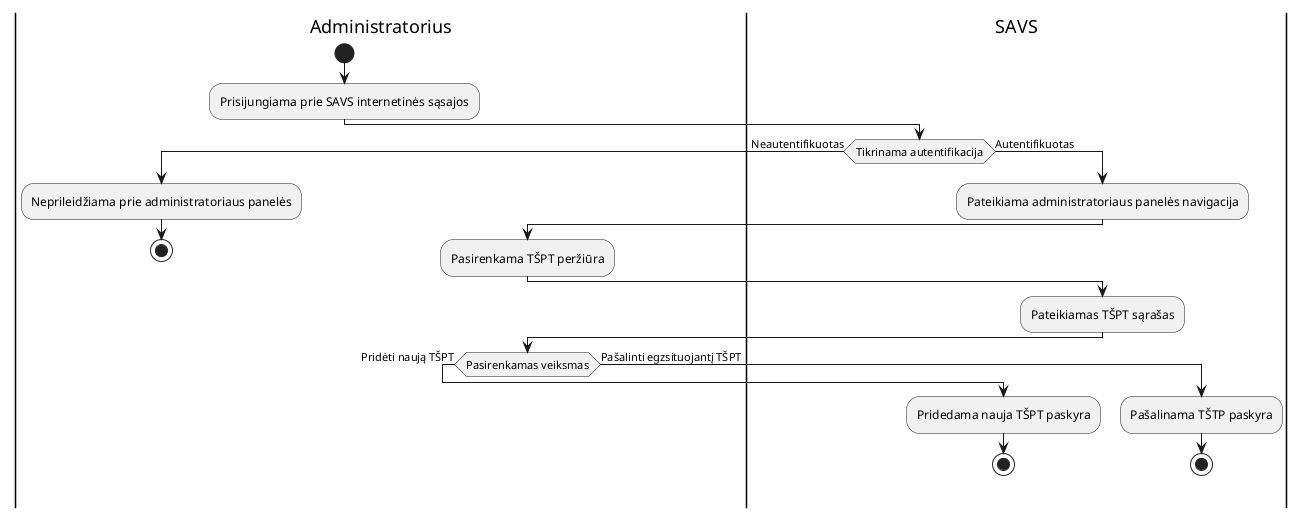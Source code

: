 @startuml

|Administratorius|
start
:Prisijungiama prie SAVS internetinės sąsajos;
|SAVS|
if (Tikrinama autentifikacija) then (Neautentifikuotas)
|Administratorius|
:Neprileidžiama prie administratoriaus panelės;
stop
else (Autentifikuotas)
|SAVS|
:Pateikiama administratoriaus panelės navigacija;
|Administratorius|
:Pasirenkama TŠPT peržiūra;
|SAVS|
:Pateikiamas TŠPT sąrašas;  
|Administratorius|
if (Pasirenkamas veiksmas) then (Pridėti naują TŠPT)
|SAVS|
:Pridedama nauja TŠPT paskyra;
stop
else (Pašalinti egzsituojantį TŠPT)
:Pašalinama TŠTP paskyra;
stop
endif

@enduml